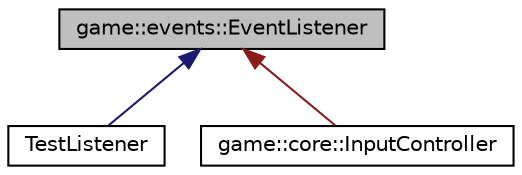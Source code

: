 digraph "game::events::EventListener"
{
 // LATEX_PDF_SIZE
  edge [fontname="Helvetica",fontsize="10",labelfontname="Helvetica",labelfontsize="10"];
  node [fontname="Helvetica",fontsize="10",shape=record];
  Node1 [label="game::events::EventListener",height=0.2,width=0.4,color="black", fillcolor="grey75", style="filled", fontcolor="black",tooltip="This is the interface each class who wants to listen to events must implement."];
  Node1 -> Node2 [dir="back",color="midnightblue",fontsize="10",style="solid",fontname="Helvetica"];
  Node2 [label="TestListener",height=0.2,width=0.4,color="black", fillcolor="white", style="filled",URL="$class_test_listener.html",tooltip=" "];
  Node1 -> Node3 [dir="back",color="firebrick4",fontsize="10",style="solid",fontname="Helvetica"];
  Node3 [label="game::core::InputController",height=0.2,width=0.4,color="black", fillcolor="white", style="filled",URL="$classgame_1_1core_1_1_input_controller.html",tooltip="This is the player controller that manages inputs."];
}
